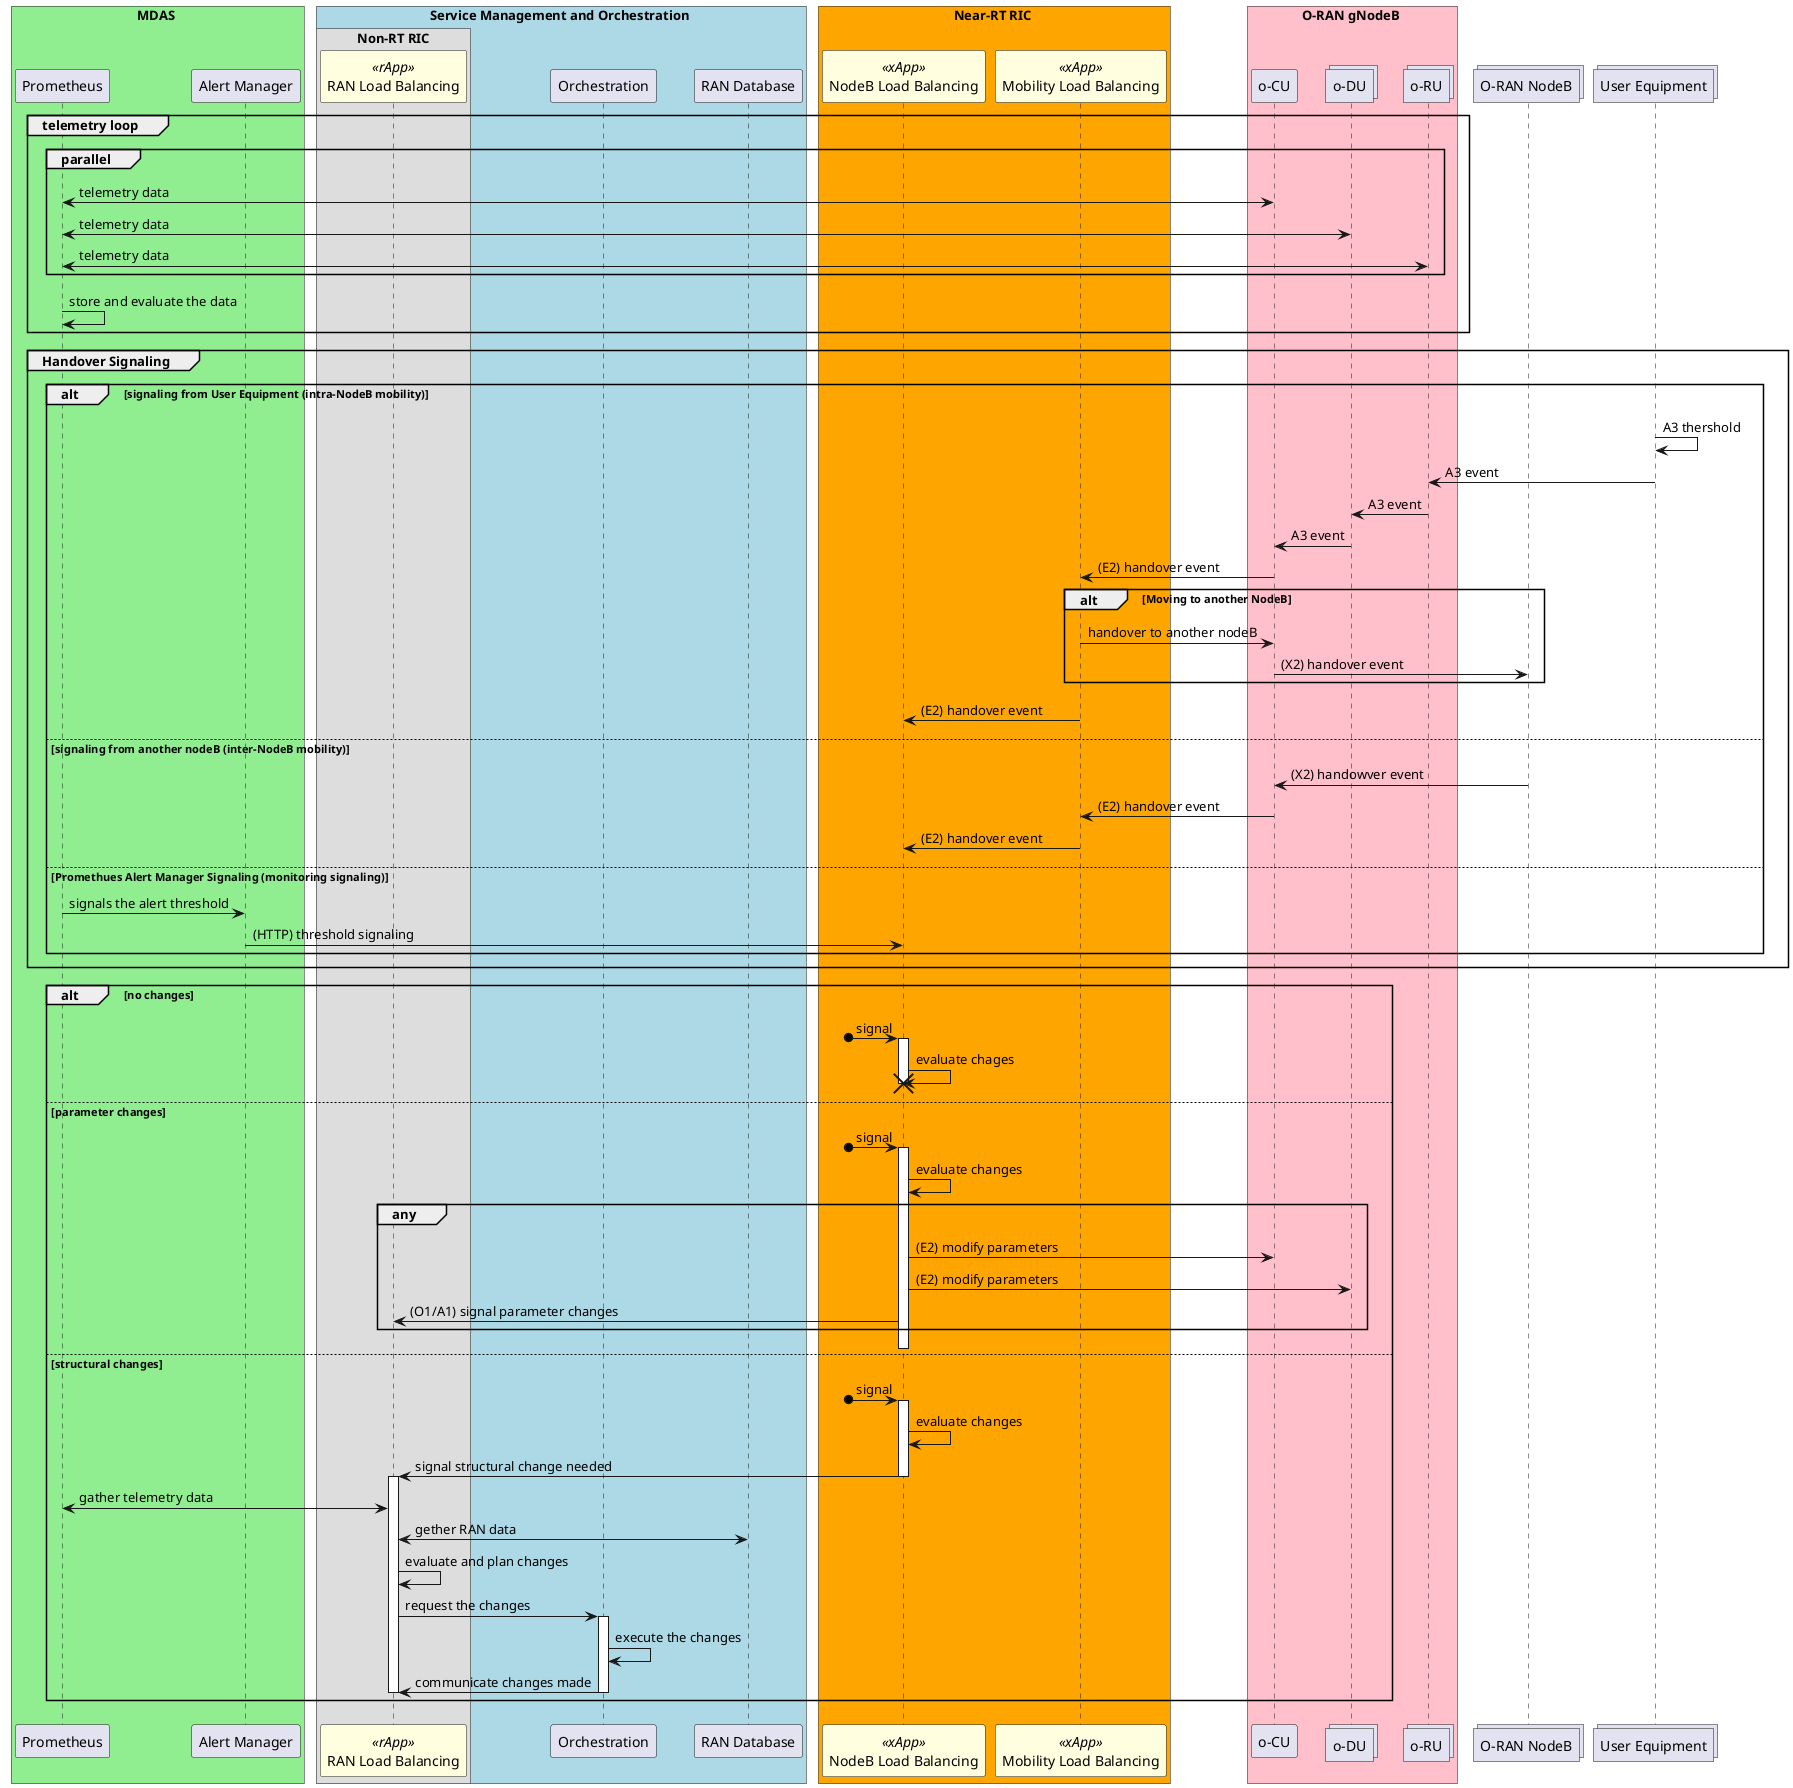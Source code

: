 @startuml
!pragma teoz true
box MDAS #LightGreen
participant Prometheus       as prometheus
participant "Alert Manager"  as alertman
end box

box Service Management and Orchestration #LightBlue
box Non-RT RIC
participant "RAN Load Balancing" as rlbrapp          <<rApp>> #LightYellow
end box
participant "Orchestration"  as smo
participant "RAN Database" as randb
end box

box Near-RT RIC #Orange
participant "NodeB Load Balancing" as nlbxapp <<xApp>> #LightYellow
participant "Mobility Load Balancing" as mlbxapp <<xApp>> #LightYellow
end box

box O-RAN gNodeB #Pink
participant "o-CU"           as ocu
collections "o-DU"           as odu
collections "o-RU"           as oru
end box
collections "O-RAN NodeB"    as oxnb
collections "User Equipment" as ue

group telemetry loop
group parallel
prometheus <-> ocu: telemetry data
prometheus <-> odu: telemetry data
prometheus <-> oru: telemetry data
end group

prometheus -> prometheus: store and evaluate the data
end group

group Handover Signaling
alt signaling from User Equipment (intra-NodeB mobility)
ue -> ue: A3 thershold
ue -> oru: A3 event
oru -> odu: A3 event
odu -> ocu: A3 event
ocu -> mlbxapp: (E2) handover event

alt Moving to another NodeB
mlbxapp -> ocu: handover to another nodeB
ocu -> oxnb: (X2) handover event
end alt

mlbxapp -> nlbxapp: (E2) handover event
else signaling from another nodeB (inter-NodeB mobility)
oxnb -> ocu: (X2) handowver event
ocu -> mlbxapp: (E2) handover event
mlbxapp -> nlbxapp: (E2) handover event

else Promethues Alert Manager Signaling (monitoring signaling)

prometheus -> alertman: signals the alert threshold
alertman -> nlbxapp: (HTTP) threshold signaling

end alt
end group

alt no changes
?o-> nlbxapp: signal
activate nlbxapp
nlbxapp -> nlbxapp: evaluate chages
destroy nlbxapp

else parameter changes
?o-> nlbxapp: signal
activate nlbxapp
nlbxapp -> nlbxapp: evaluate changes

group any
nlbxapp -> ocu: (E2) modify parameters
nlbxapp -> odu: (E2) modify parameters
nlbxapp -> rlbrapp: (O1/A1) signal parameter changes
end group

deactivate nlbxapp

else structural changes
?o-> nlbxapp: signal
activate nlbxapp
nlbxapp -> nlbxapp: evaluate changes
nlbxapp -> rlbrapp: signal structural change needed
deactivate nlbxapp

activate rlbrapp
rlbrapp <-> prometheus: gather telemetry data
rlbrapp <-> randb: gether RAN data
rlbrapp -> rlbrapp: evaluate and plan changes
rlbrapp -> smo: request the changes
activate smo
smo -> smo: execute the changes
smo -> rlbrapp: communicate changes made
deactivate smo

deactivate rlbrapp

end alt

@enduml

